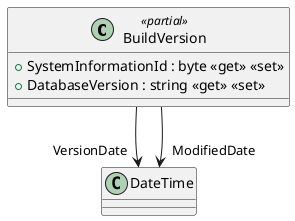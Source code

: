 @startuml
class BuildVersion <<partial>> {
    + SystemInformationId : byte <<get>> <<set>>
    + DatabaseVersion : string <<get>> <<set>>
}
BuildVersion --> "VersionDate" DateTime
BuildVersion --> "ModifiedDate" DateTime
@enduml
